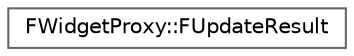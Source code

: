 digraph "Graphical Class Hierarchy"
{
 // INTERACTIVE_SVG=YES
 // LATEX_PDF_SIZE
  bgcolor="transparent";
  edge [fontname=Helvetica,fontsize=10,labelfontname=Helvetica,labelfontsize=10];
  node [fontname=Helvetica,fontsize=10,shape=box,height=0.2,width=0.4];
  rankdir="LR";
  Node0 [id="Node000000",label="FWidgetProxy::FUpdateResult",height=0.2,width=0.4,color="grey40", fillcolor="white", style="filled",URL="$d4/d36/structFWidgetProxy_1_1FUpdateResult.html",tooltip=" "];
}
